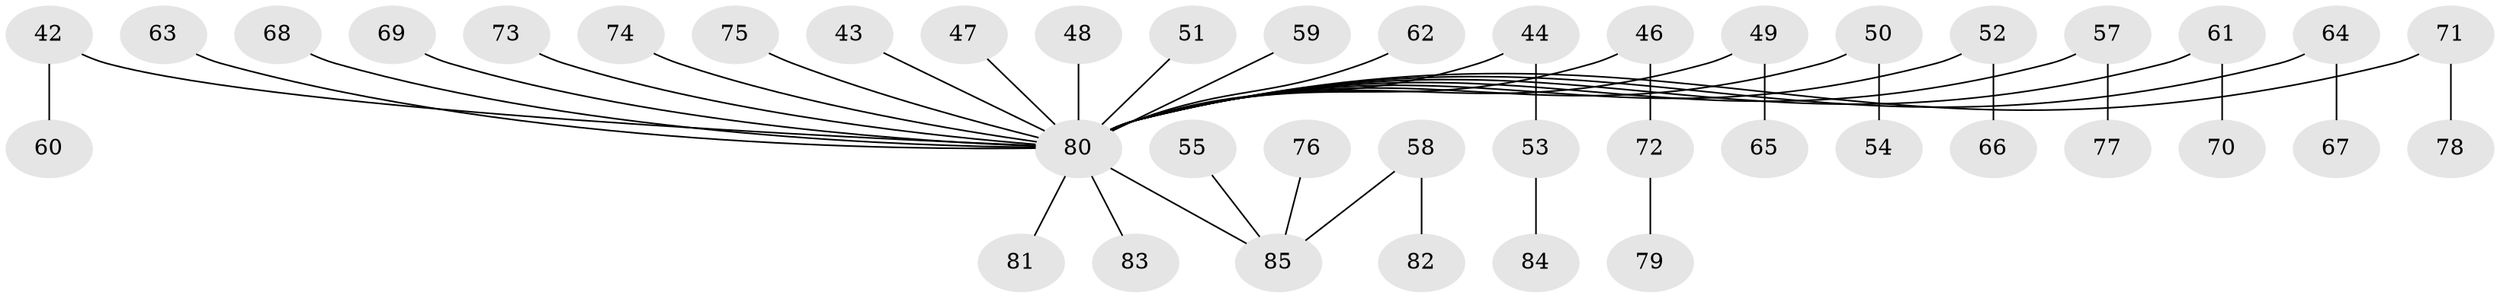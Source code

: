 // original degree distribution, {6: 0.011764705882352941, 8: 0.011764705882352941, 5: 0.023529411764705882, 3: 0.08235294117647059, 7: 0.011764705882352941, 2: 0.32941176470588235, 1: 0.47058823529411764, 4: 0.058823529411764705}
// Generated by graph-tools (version 1.1) at 2025/53/03/09/25 04:53:35]
// undirected, 42 vertices, 41 edges
graph export_dot {
graph [start="1"]
  node [color=gray90,style=filled];
  42;
  43;
  44;
  46;
  47;
  48;
  49;
  50;
  51;
  52;
  53;
  54;
  55;
  57 [super="+56"];
  58;
  59;
  60;
  61;
  62;
  63;
  64;
  65;
  66;
  67;
  68;
  69;
  70;
  71;
  72;
  73;
  74;
  75;
  76;
  77;
  78;
  79;
  80 [super="+17+12+7+9+14+19+11+34+45+16+18+32+27+26+28+21+29+23+31+30+35+36+38+39+41"];
  81;
  82;
  83;
  84;
  85 [super="+25"];
  42 -- 60;
  42 -- 80;
  43 -- 80;
  44 -- 53;
  44 -- 80;
  46 -- 72;
  46 -- 80;
  47 -- 80;
  48 -- 80;
  49 -- 65;
  49 -- 80;
  50 -- 54;
  50 -- 80;
  51 -- 80;
  52 -- 66;
  52 -- 80;
  53 -- 84;
  55 -- 85;
  57 -- 80;
  57 -- 77;
  58 -- 82;
  58 -- 85;
  59 -- 80;
  61 -- 70;
  61 -- 80;
  62 -- 80;
  63 -- 80;
  64 -- 67;
  64 -- 80;
  68 -- 80;
  69 -- 80;
  71 -- 78;
  71 -- 80;
  72 -- 79;
  73 -- 80;
  74 -- 80;
  75 -- 80;
  76 -- 85;
  80 -- 83;
  80 -- 85;
  80 -- 81;
}
